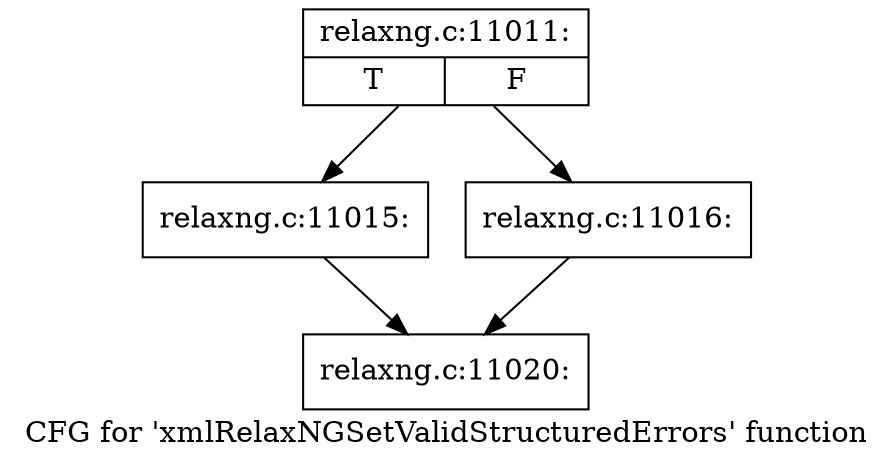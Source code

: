 digraph "CFG for 'xmlRelaxNGSetValidStructuredErrors' function" {
	label="CFG for 'xmlRelaxNGSetValidStructuredErrors' function";

	Node0x555e9c066cc0 [shape=record,label="{relaxng.c:11011:|{<s0>T|<s1>F}}"];
	Node0x555e9c066cc0 -> Node0x555e9c069a80;
	Node0x555e9c066cc0 -> Node0x555e9c069ad0;
	Node0x555e9c069a80 [shape=record,label="{relaxng.c:11015:}"];
	Node0x555e9c069a80 -> Node0x555e9c068ba0;
	Node0x555e9c069ad0 [shape=record,label="{relaxng.c:11016:}"];
	Node0x555e9c069ad0 -> Node0x555e9c068ba0;
	Node0x555e9c068ba0 [shape=record,label="{relaxng.c:11020:}"];
}
